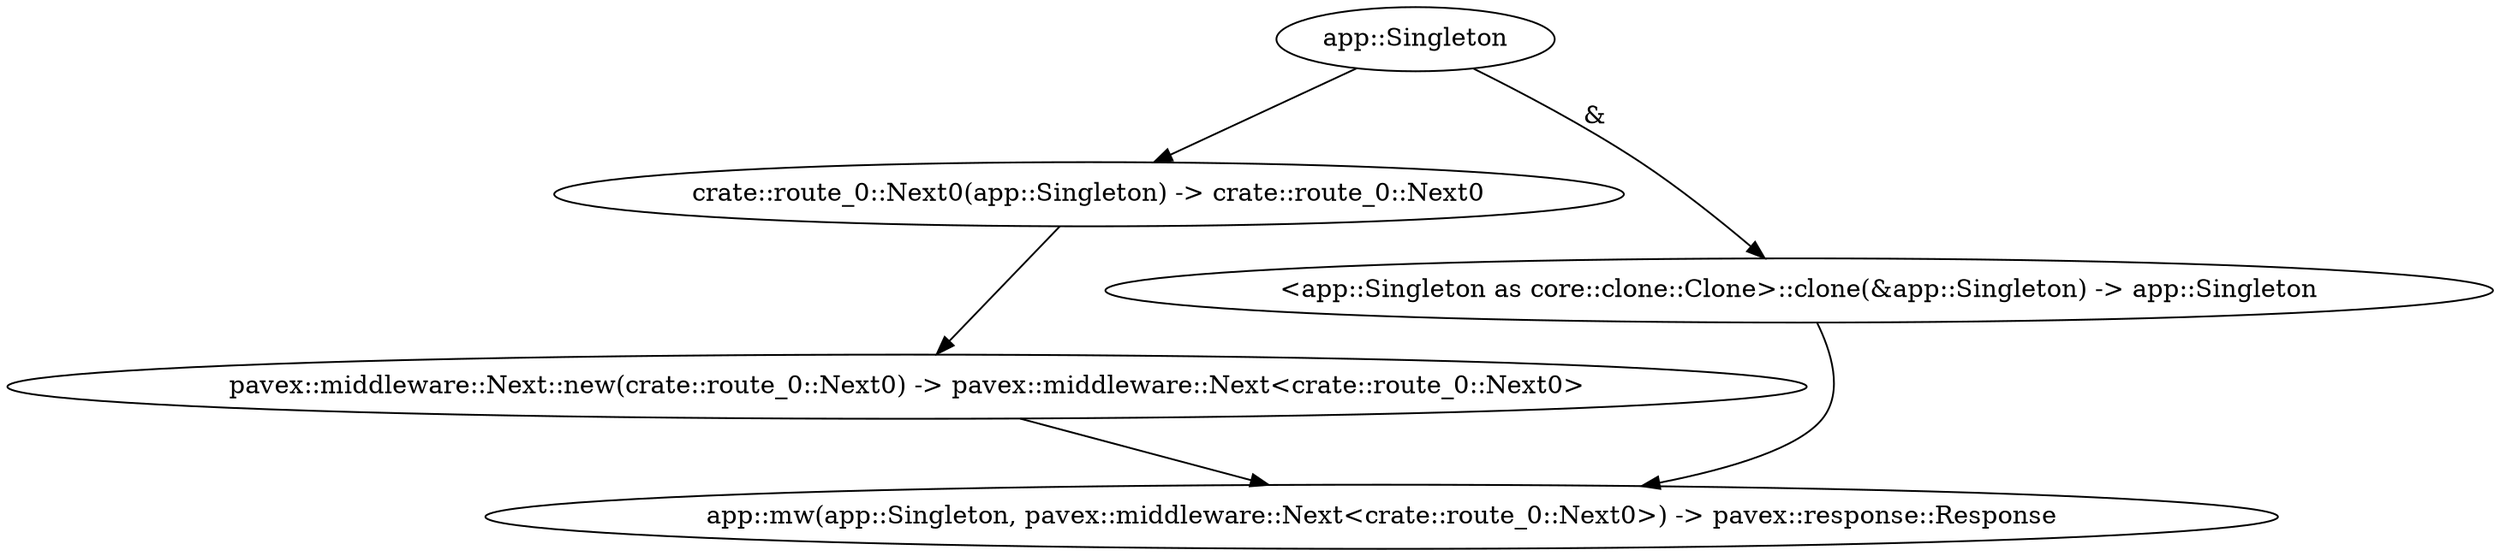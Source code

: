 digraph "GET / - 0" {
    0 [ label = "app::mw(app::Singleton, pavex::middleware::Next<crate::route_0::Next0>) -> pavex::response::Response"]
    1 [ label = "app::Singleton"]
    2 [ label = "pavex::middleware::Next::new(crate::route_0::Next0) -> pavex::middleware::Next<crate::route_0::Next0>"]
    3 [ label = "crate::route_0::Next0(app::Singleton) -> crate::route_0::Next0"]
    4 [ label = "<app::Singleton as core::clone::Clone>::clone(&app::Singleton) -> app::Singleton"]
    2 -> 0 [ ]
    3 -> 2 [ ]
    1 -> 3 [ ]
    1 -> 4 [ label = "&"]
    4 -> 0 [ ]
}

digraph "GET / - 1" {
    0 [ label = "app::handler(app::Singleton) -> pavex::response::Response"]
    1 [ label = "app::Singleton"]
    2 [ label = "<pavex::response::Response as pavex::response::IntoResponse>::into_response(pavex::response::Response) -> pavex::response::Response"]
    1 -> 0 [ ]
    0 -> 2 [ ]
}

digraph "* / - 0" {
    0 [ label = "app::mw(app::Singleton, pavex::middleware::Next<crate::route_1::Next0<'a>>) -> pavex::response::Response"]
    1 [ label = "app::Singleton"]
    2 [ label = "pavex::middleware::Next::new(crate::route_1::Next0<'a>) -> pavex::middleware::Next<crate::route_1::Next0<'a>>"]
    3 [ label = "crate::route_1::Next0(&'a pavex::router::AllowedMethods) -> crate::route_1::Next0<'a>"]
    5 [ label = "&pavex::router::AllowedMethods"]
    2 -> 0 [ ]
    3 -> 2 [ ]
    1 -> 0 [ ]
    5 -> 3 [ ]
}

digraph "* / - 1" {
    0 [ label = "pavex::router::default_fallback(&pavex::router::AllowedMethods) -> pavex::response::Response"]
    2 [ label = "<pavex::response::Response as pavex::response::IntoResponse>::into_response(pavex::response::Response) -> pavex::response::Response"]
    3 [ label = "&pavex::router::AllowedMethods"]
    0 -> 2 [ ]
    3 -> 0 [ ]
}

digraph app_state {
    0 [ label = "crate::ApplicationState(app::Singleton) -> crate::ApplicationState"]
    1 [ label = "app::Singleton::new() -> app::Singleton"]
    1 -> 0 [ ]
}